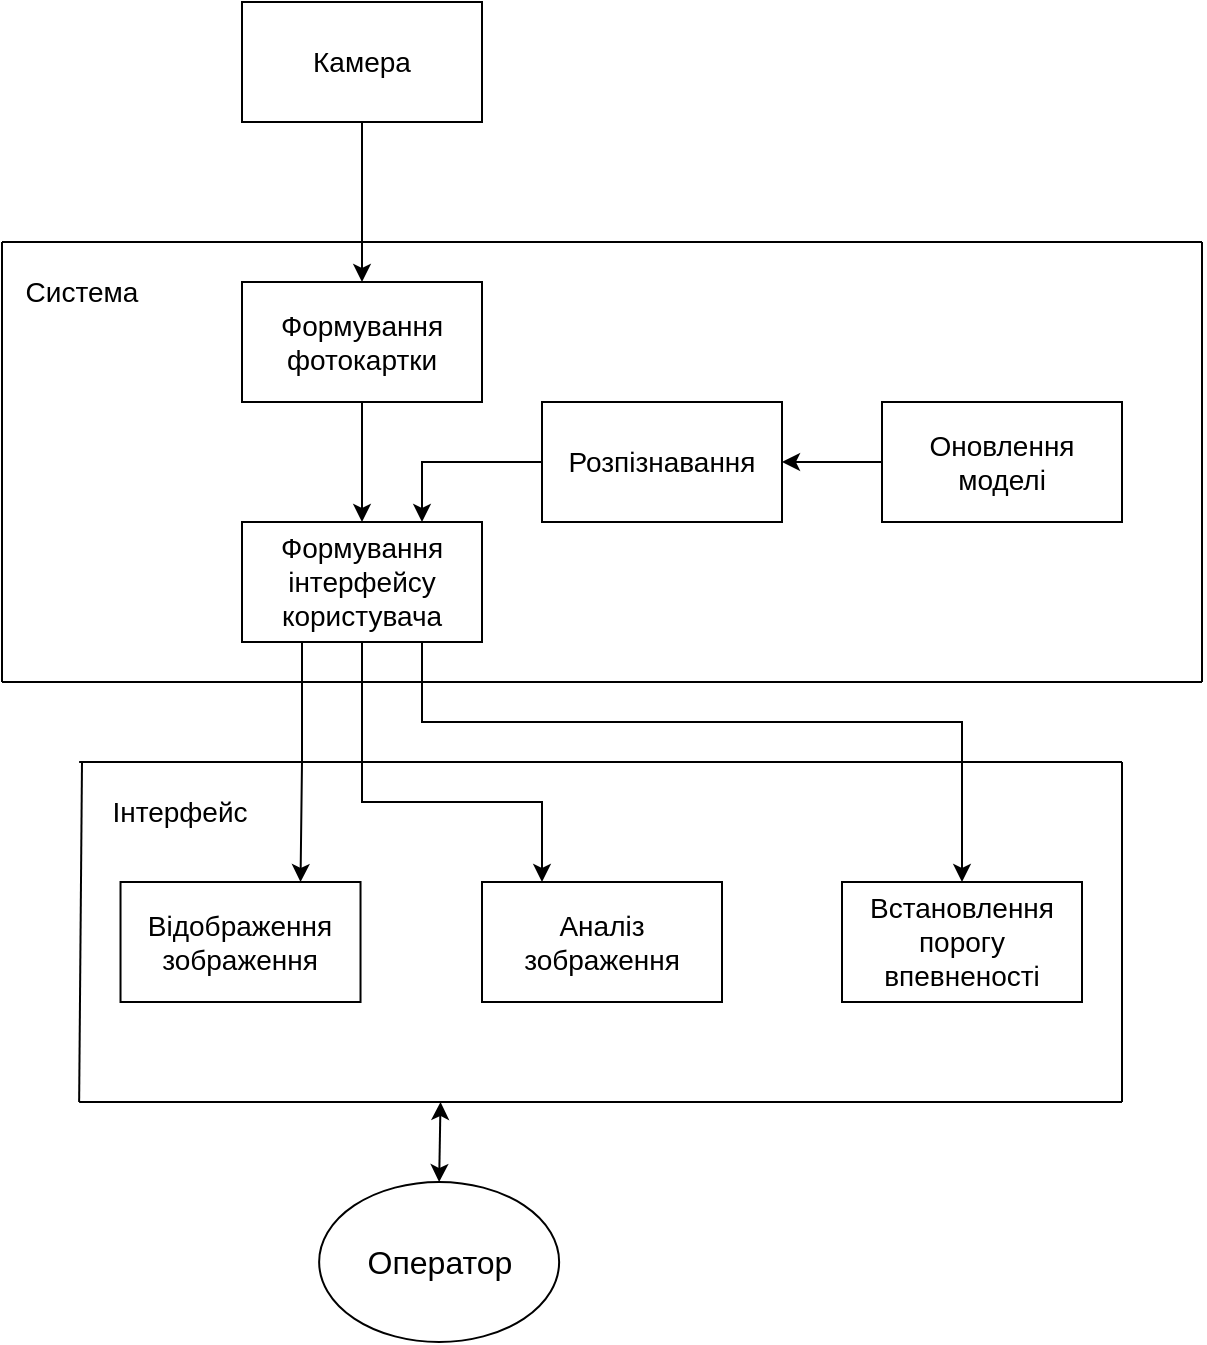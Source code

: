 <mxfile version="24.4.10" type="google">
  <diagram name="Страница — 1" id="qD_zyh2KDx8TZjqjgXZ5">
    <mxGraphModel grid="1" page="1" gridSize="10" guides="1" tooltips="1" connect="1" arrows="1" fold="1" pageScale="1" pageWidth="827" pageHeight="1169" math="0" shadow="0">
      <root>
        <mxCell id="0" />
        <mxCell id="1" parent="0" />
        <mxCell id="9SqPvRLugbioRcgANdwd-1" value="&lt;font size=&quot;3&quot;&gt;Оператор&lt;/font&gt;" style="ellipse;whiteSpace=wrap;html=1;" vertex="1" parent="1">
          <mxGeometry x="318.57" y="610" width="120" height="80" as="geometry" />
        </mxCell>
        <mxCell id="9SqPvRLugbioRcgANdwd-2" value="&lt;font style=&quot;font-size: 14px;&quot;&gt;Відображення зображення&lt;/font&gt;" style="rounded=0;whiteSpace=wrap;html=1;" vertex="1" parent="1">
          <mxGeometry x="219.26" y="460" width="120" height="60" as="geometry" />
        </mxCell>
        <mxCell id="9SqPvRLugbioRcgANdwd-3" value="&lt;font style=&quot;font-size: 14px;&quot;&gt;Аналіз зображення&lt;/font&gt;" style="rounded=0;whiteSpace=wrap;html=1;" vertex="1" parent="1">
          <mxGeometry x="400.0" y="460" width="120" height="60" as="geometry" />
        </mxCell>
        <mxCell id="WoQu3zvmWL42ndfegvwA-4" style="edgeStyle=orthogonalEdgeStyle;rounded=0;orthogonalLoop=1;jettySize=auto;html=1;entryX=0.75;entryY=0;entryDx=0;entryDy=0;exitX=0.25;exitY=1;exitDx=0;exitDy=0;" edge="1" parent="1" source="9SqPvRLugbioRcgANdwd-4" target="9SqPvRLugbioRcgANdwd-2">
          <mxGeometry relative="1" as="geometry" />
        </mxCell>
        <mxCell id="WoQu3zvmWL42ndfegvwA-5" style="edgeStyle=orthogonalEdgeStyle;rounded=0;orthogonalLoop=1;jettySize=auto;html=1;entryX=0.25;entryY=0;entryDx=0;entryDy=0;" edge="1" parent="1" source="9SqPvRLugbioRcgANdwd-4" target="9SqPvRLugbioRcgANdwd-3">
          <mxGeometry relative="1" as="geometry">
            <mxPoint x="469" y="470" as="targetPoint" />
            <Array as="points">
              <mxPoint x="340" y="420" />
              <mxPoint x="430" y="420" />
            </Array>
          </mxGeometry>
        </mxCell>
        <mxCell id="xjdqpLMtd4XKEqkAR9Wb-2" style="edgeStyle=orthogonalEdgeStyle;rounded=0;orthogonalLoop=1;jettySize=auto;html=1;entryX=0.5;entryY=0;entryDx=0;entryDy=0;" edge="1" parent="1" source="9SqPvRLugbioRcgANdwd-4" target="xjdqpLMtd4XKEqkAR9Wb-1">
          <mxGeometry relative="1" as="geometry">
            <Array as="points">
              <mxPoint x="370" y="380" />
              <mxPoint x="640" y="380" />
            </Array>
          </mxGeometry>
        </mxCell>
        <mxCell id="9SqPvRLugbioRcgANdwd-4" value="&lt;font style=&quot;font-size: 14px;&quot;&gt;Формування інтерфейсу користувача&lt;/font&gt;" style="rounded=0;whiteSpace=wrap;html=1;" vertex="1" parent="1">
          <mxGeometry x="280" y="280" width="120" height="60" as="geometry" />
        </mxCell>
        <mxCell id="WoQu3zvmWL42ndfegvwA-1" style="edgeStyle=orthogonalEdgeStyle;rounded=0;orthogonalLoop=1;jettySize=auto;html=1;entryX=0.75;entryY=0;entryDx=0;entryDy=0;" edge="1" parent="1" source="9SqPvRLugbioRcgANdwd-5" target="9SqPvRLugbioRcgANdwd-4">
          <mxGeometry relative="1" as="geometry" />
        </mxCell>
        <mxCell id="9SqPvRLugbioRcgANdwd-5" value="&lt;font style=&quot;font-size: 14px;&quot;&gt;Розпізнавання&lt;/font&gt;" style="rounded=0;whiteSpace=wrap;html=1;" vertex="1" parent="1">
          <mxGeometry x="430" y="220" width="120" height="60" as="geometry" />
        </mxCell>
        <mxCell id="WoQu3zvmWL42ndfegvwA-2" style="edgeStyle=orthogonalEdgeStyle;rounded=0;orthogonalLoop=1;jettySize=auto;html=1;entryX=0.5;entryY=0;entryDx=0;entryDy=0;" edge="1" parent="1" source="9SqPvRLugbioRcgANdwd-6" target="9SqPvRLugbioRcgANdwd-4">
          <mxGeometry relative="1" as="geometry" />
        </mxCell>
        <mxCell id="9SqPvRLugbioRcgANdwd-6" value="&lt;span style=&quot;font-size: 14px;&quot;&gt;Формування фотокартки&lt;/span&gt;" style="rounded=0;whiteSpace=wrap;html=1;" vertex="1" parent="1">
          <mxGeometry x="280" y="160" width="120" height="60" as="geometry" />
        </mxCell>
        <mxCell id="WoQu3zvmWL42ndfegvwA-3" style="edgeStyle=orthogonalEdgeStyle;rounded=0;orthogonalLoop=1;jettySize=auto;html=1;entryX=0.5;entryY=0;entryDx=0;entryDy=0;" edge="1" parent="1" source="9SqPvRLugbioRcgANdwd-7" target="9SqPvRLugbioRcgANdwd-6">
          <mxGeometry relative="1" as="geometry" />
        </mxCell>
        <mxCell id="9SqPvRLugbioRcgANdwd-7" value="&lt;font style=&quot;font-size: 14px;&quot;&gt;Камера&lt;/font&gt;" style="rounded=0;whiteSpace=wrap;html=1;" vertex="1" parent="1">
          <mxGeometry x="280" y="20" width="120" height="60" as="geometry" />
        </mxCell>
        <mxCell id="9SqPvRLugbioRcgANdwd-14" style="edgeStyle=orthogonalEdgeStyle;rounded=0;orthogonalLoop=1;jettySize=auto;html=1;entryX=1;entryY=0.5;entryDx=0;entryDy=0;" edge="1" parent="1" source="9SqPvRLugbioRcgANdwd-8" target="9SqPvRLugbioRcgANdwd-5">
          <mxGeometry relative="1" as="geometry" />
        </mxCell>
        <mxCell id="9SqPvRLugbioRcgANdwd-8" value="&lt;font style=&quot;font-size: 14px;&quot;&gt;Оновлення моделі&lt;/font&gt;" style="rounded=0;whiteSpace=wrap;html=1;" vertex="1" parent="1">
          <mxGeometry x="600" y="220" width="120" height="60" as="geometry" />
        </mxCell>
        <mxCell id="9SqPvRLugbioRcgANdwd-19" value="" style="endArrow=none;html=1;rounded=0;" edge="1" parent="1">
          <mxGeometry width="50" height="50" relative="1" as="geometry">
            <mxPoint x="198.57" y="570" as="sourcePoint" />
            <mxPoint x="200" y="400" as="targetPoint" />
          </mxGeometry>
        </mxCell>
        <mxCell id="9SqPvRLugbioRcgANdwd-20" value="" style="endArrow=none;html=1;rounded=0;" edge="1" parent="1">
          <mxGeometry width="50" height="50" relative="1" as="geometry">
            <mxPoint x="198.57" y="570" as="sourcePoint" />
            <mxPoint x="720" y="570" as="targetPoint" />
          </mxGeometry>
        </mxCell>
        <mxCell id="9SqPvRLugbioRcgANdwd-21" value="" style="endArrow=none;html=1;rounded=0;" edge="1" parent="1">
          <mxGeometry width="50" height="50" relative="1" as="geometry">
            <mxPoint x="720" y="570" as="sourcePoint" />
            <mxPoint x="720" y="400" as="targetPoint" />
          </mxGeometry>
        </mxCell>
        <mxCell id="9SqPvRLugbioRcgANdwd-22" value="" style="endArrow=none;html=1;rounded=0;" edge="1" parent="1">
          <mxGeometry width="50" height="50" relative="1" as="geometry">
            <mxPoint x="198.57" y="400" as="sourcePoint" />
            <mxPoint x="720" y="400" as="targetPoint" />
          </mxGeometry>
        </mxCell>
        <mxCell id="9SqPvRLugbioRcgANdwd-23" value="" style="endArrow=none;html=1;rounded=0;" edge="1" parent="1">
          <mxGeometry width="50" height="50" relative="1" as="geometry">
            <mxPoint x="160" y="140" as="sourcePoint" />
            <mxPoint x="760" y="140" as="targetPoint" />
          </mxGeometry>
        </mxCell>
        <mxCell id="9SqPvRLugbioRcgANdwd-25" value="" style="endArrow=none;html=1;rounded=0;" edge="1" parent="1">
          <mxGeometry width="50" height="50" relative="1" as="geometry">
            <mxPoint x="160" y="140" as="sourcePoint" />
            <mxPoint x="160" y="360" as="targetPoint" />
          </mxGeometry>
        </mxCell>
        <mxCell id="9SqPvRLugbioRcgANdwd-26" value="" style="endArrow=none;html=1;rounded=0;" edge="1" parent="1">
          <mxGeometry width="50" height="50" relative="1" as="geometry">
            <mxPoint x="160" y="360" as="sourcePoint" />
            <mxPoint x="760" y="360" as="targetPoint" />
          </mxGeometry>
        </mxCell>
        <mxCell id="9SqPvRLugbioRcgANdwd-27" value="" style="endArrow=none;html=1;rounded=0;" edge="1" parent="1">
          <mxGeometry width="50" height="50" relative="1" as="geometry">
            <mxPoint x="760" y="360" as="sourcePoint" />
            <mxPoint x="760" y="140" as="targetPoint" />
          </mxGeometry>
        </mxCell>
        <mxCell id="9SqPvRLugbioRcgANdwd-28" value="" style="endArrow=classic;startArrow=classic;html=1;rounded=0;entryX=0.5;entryY=0;entryDx=0;entryDy=0;" edge="1" parent="1" target="9SqPvRLugbioRcgANdwd-1">
          <mxGeometry width="50" height="50" relative="1" as="geometry">
            <mxPoint x="379.26" y="570" as="sourcePoint" />
            <mxPoint x="389.26" y="680" as="targetPoint" />
          </mxGeometry>
        </mxCell>
        <mxCell id="xjdqpLMtd4XKEqkAR9Wb-1" value="&lt;font style=&quot;font-size: 14px;&quot;&gt;Встановлення порогу впевненості&lt;/font&gt;" style="rounded=0;whiteSpace=wrap;html=1;" vertex="1" parent="1">
          <mxGeometry x="580" y="460" width="120" height="60" as="geometry" />
        </mxCell>
        <mxCell id="xjdqpLMtd4XKEqkAR9Wb-3" value="&lt;span style=&quot;font-size: 14px;&quot;&gt;Інтерфейс&lt;/span&gt;" style="text;html=1;align=center;verticalAlign=middle;whiteSpace=wrap;rounded=0;" vertex="1" parent="1">
          <mxGeometry x="219.26" y="410" width="60" height="30" as="geometry" />
        </mxCell>
        <mxCell id="xjdqpLMtd4XKEqkAR9Wb-4" value="&lt;font style=&quot;font-size: 14px;&quot;&gt;Система&lt;/font&gt;" style="text;html=1;align=center;verticalAlign=middle;whiteSpace=wrap;rounded=0;" vertex="1" parent="1">
          <mxGeometry x="170" y="150" width="60" height="30" as="geometry" />
        </mxCell>
      </root>
    </mxGraphModel>
  </diagram>
</mxfile>
